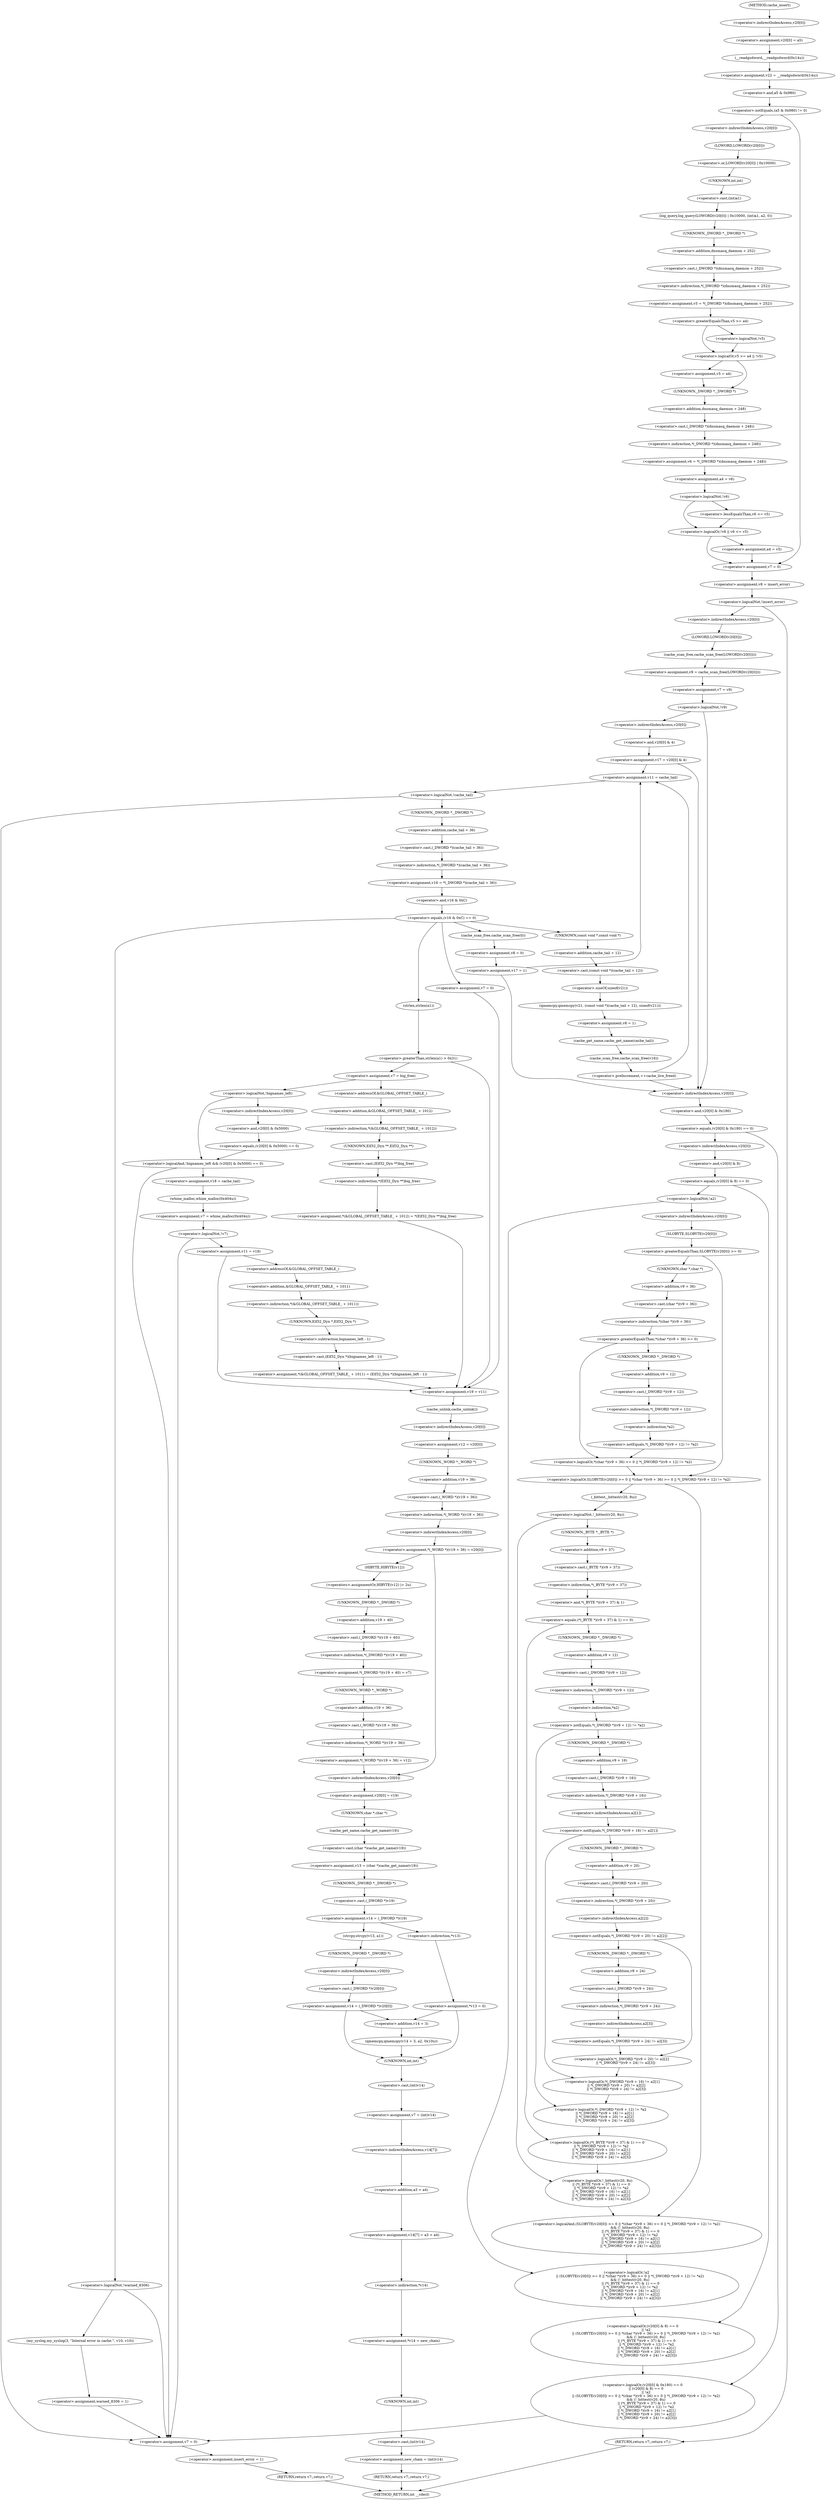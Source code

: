 digraph cache_insert {  
"1000142" [label = "(<operator>.assignment,v20[0] = a5)" ]
"1000143" [label = "(<operator>.indirectIndexAccess,v20[0])" ]
"1000147" [label = "(<operator>.assignment,v22 = __readgsdword(0x14u))" ]
"1000149" [label = "(__readgsdword,__readgsdword(0x14u))" ]
"1000152" [label = "(<operator>.notEquals,(a5 & 0x980) != 0)" ]
"1000153" [label = "(<operator>.and,a5 & 0x980)" ]
"1000158" [label = "(log_query,log_query(LOWORD(v20[0]) | 0x10000, (int)a1, a2, 0))" ]
"1000159" [label = "(<operator>.or,LOWORD(v20[0]) | 0x10000)" ]
"1000160" [label = "(LOWORD,LOWORD(v20[0]))" ]
"1000161" [label = "(<operator>.indirectIndexAccess,v20[0])" ]
"1000165" [label = "(<operator>.cast,(int)a1)" ]
"1000166" [label = "(UNKNOWN,int,int)" ]
"1000170" [label = "(<operator>.assignment,v5 = *(_DWORD *)(dnsmasq_daemon + 252))" ]
"1000172" [label = "(<operator>.indirection,*(_DWORD *)(dnsmasq_daemon + 252))" ]
"1000173" [label = "(<operator>.cast,(_DWORD *)(dnsmasq_daemon + 252))" ]
"1000174" [label = "(UNKNOWN,_DWORD *,_DWORD *)" ]
"1000175" [label = "(<operator>.addition,dnsmasq_daemon + 252)" ]
"1000179" [label = "(<operator>.logicalOr,v5 >= a4 || !v5)" ]
"1000180" [label = "(<operator>.greaterEqualsThan,v5 >= a4)" ]
"1000183" [label = "(<operator>.logicalNot,!v5)" ]
"1000185" [label = "(<operator>.assignment,v5 = a4)" ]
"1000188" [label = "(<operator>.assignment,v6 = *(_DWORD *)(dnsmasq_daemon + 248))" ]
"1000190" [label = "(<operator>.indirection,*(_DWORD *)(dnsmasq_daemon + 248))" ]
"1000191" [label = "(<operator>.cast,(_DWORD *)(dnsmasq_daemon + 248))" ]
"1000192" [label = "(UNKNOWN,_DWORD *,_DWORD *)" ]
"1000193" [label = "(<operator>.addition,dnsmasq_daemon + 248)" ]
"1000196" [label = "(<operator>.assignment,a4 = v6)" ]
"1000200" [label = "(<operator>.logicalOr,!v6 || v6 <= v5)" ]
"1000201" [label = "(<operator>.logicalNot,!v6)" ]
"1000203" [label = "(<operator>.lessEqualsThan,v6 <= v5)" ]
"1000206" [label = "(<operator>.assignment,a4 = v5)" ]
"1000209" [label = "(<operator>.assignment,v7 = 0)" ]
"1000212" [label = "(<operator>.assignment,v8 = insert_error)" ]
"1000216" [label = "(<operator>.logicalNot,!insert_error)" ]
"1000219" [label = "(<operator>.assignment,v9 = cache_scan_free(LOWORD(v20[0])))" ]
"1000221" [label = "(cache_scan_free,cache_scan_free(LOWORD(v20[0])))" ]
"1000222" [label = "(LOWORD,LOWORD(v20[0]))" ]
"1000223" [label = "(<operator>.indirectIndexAccess,v20[0])" ]
"1000226" [label = "(<operator>.assignment,v7 = v9)" ]
"1000230" [label = "(<operator>.logicalNot,!v9)" ]
"1000233" [label = "(<operator>.assignment,v17 = v20[0] & 4)" ]
"1000235" [label = "(<operator>.and,v20[0] & 4)" ]
"1000236" [label = "(<operator>.indirectIndexAccess,v20[0])" ]
"1000243" [label = "(<operator>.assignment,v11 = cache_tail)" ]
"1000247" [label = "(<operator>.logicalNot,!cache_tail)" ]
"1000250" [label = "(<operator>.assignment,v16 = *(_DWORD *)(cache_tail + 36))" ]
"1000252" [label = "(<operator>.indirection,*(_DWORD *)(cache_tail + 36))" ]
"1000253" [label = "(<operator>.cast,(_DWORD *)(cache_tail + 36))" ]
"1000254" [label = "(UNKNOWN,_DWORD *,_DWORD *)" ]
"1000255" [label = "(<operator>.addition,cache_tail + 36)" ]
"1000259" [label = "(<operator>.equals,(v16 & 0xC) == 0)" ]
"1000260" [label = "(<operator>.and,v16 & 0xC)" ]
"1000269" [label = "(<operator>.greaterThan,strlen(a1) > 0x31)" ]
"1000270" [label = "(strlen,strlen(a1))" ]
"1000274" [label = "(<operator>.assignment,v7 = big_free)" ]
"1000280" [label = "(<operator>.assignment,*(&GLOBAL_OFFSET_TABLE_ + 1012) = *(Elf32_Dyn **)big_free)" ]
"1000281" [label = "(<operator>.indirection,*(&GLOBAL_OFFSET_TABLE_ + 1012))" ]
"1000282" [label = "(<operator>.addition,&GLOBAL_OFFSET_TABLE_ + 1012)" ]
"1000283" [label = "(<operator>.addressOf,&GLOBAL_OFFSET_TABLE_)" ]
"1000286" [label = "(<operator>.indirection,*(Elf32_Dyn **)big_free)" ]
"1000287" [label = "(<operator>.cast,(Elf32_Dyn **)big_free)" ]
"1000288" [label = "(UNKNOWN,Elf32_Dyn **,Elf32_Dyn **)" ]
"1000293" [label = "(<operator>.logicalAnd,!bignames_left && (v20[0] & 0x5000) == 0)" ]
"1000294" [label = "(<operator>.logicalNot,!bignames_left)" ]
"1000296" [label = "(<operator>.equals,(v20[0] & 0x5000) == 0)" ]
"1000297" [label = "(<operator>.and,v20[0] & 0x5000)" ]
"1000298" [label = "(<operator>.indirectIndexAccess,v20[0])" ]
"1000304" [label = "(<operator>.assignment,v18 = cache_tail)" ]
"1000307" [label = "(<operator>.assignment,v7 = whine_malloc(0x404u))" ]
"1000309" [label = "(whine_malloc,whine_malloc(0x404u))" ]
"1000312" [label = "(<operator>.logicalNot,!v7)" ]
"1000315" [label = "(<operator>.assignment,v11 = v18)" ]
"1000320" [label = "(<operator>.assignment,*(&GLOBAL_OFFSET_TABLE_ + 1011) = (Elf32_Dyn *)(bignames_left - 1))" ]
"1000321" [label = "(<operator>.indirection,*(&GLOBAL_OFFSET_TABLE_ + 1011))" ]
"1000322" [label = "(<operator>.addition,&GLOBAL_OFFSET_TABLE_ + 1011)" ]
"1000323" [label = "(<operator>.addressOf,&GLOBAL_OFFSET_TABLE_)" ]
"1000326" [label = "(<operator>.cast,(Elf32_Dyn *)(bignames_left - 1))" ]
"1000327" [label = "(UNKNOWN,Elf32_Dyn *,Elf32_Dyn *)" ]
"1000328" [label = "(<operator>.subtraction,bignames_left - 1)" ]
"1000333" [label = "(<operator>.assignment,v7 = 0)" ]
"1000336" [label = "(<operator>.assignment,v19 = v11)" ]
"1000339" [label = "(cache_unlink,cache_unlink())" ]
"1000340" [label = "(<operator>.assignment,v12 = v20[0])" ]
"1000342" [label = "(<operator>.indirectIndexAccess,v20[0])" ]
"1000345" [label = "(<operator>.assignment,*(_WORD *)(v19 + 36) = v20[0])" ]
"1000346" [label = "(<operator>.indirection,*(_WORD *)(v19 + 36))" ]
"1000347" [label = "(<operator>.cast,(_WORD *)(v19 + 36))" ]
"1000348" [label = "(UNKNOWN,_WORD *,_WORD *)" ]
"1000349" [label = "(<operator>.addition,v19 + 36)" ]
"1000352" [label = "(<operator>.indirectIndexAccess,v20[0])" ]
"1000358" [label = "(<operators>.assignmentOr,HIBYTE(v12) |= 2u)" ]
"1000359" [label = "(HIBYTE,HIBYTE(v12))" ]
"1000362" [label = "(<operator>.assignment,*(_DWORD *)(v19 + 40) = v7)" ]
"1000363" [label = "(<operator>.indirection,*(_DWORD *)(v19 + 40))" ]
"1000364" [label = "(<operator>.cast,(_DWORD *)(v19 + 40))" ]
"1000365" [label = "(UNKNOWN,_DWORD *,_DWORD *)" ]
"1000366" [label = "(<operator>.addition,v19 + 40)" ]
"1000370" [label = "(<operator>.assignment,*(_WORD *)(v19 + 36) = v12)" ]
"1000371" [label = "(<operator>.indirection,*(_WORD *)(v19 + 36))" ]
"1000372" [label = "(<operator>.cast,(_WORD *)(v19 + 36))" ]
"1000373" [label = "(UNKNOWN,_WORD *,_WORD *)" ]
"1000374" [label = "(<operator>.addition,v19 + 36)" ]
"1000378" [label = "(<operator>.assignment,v20[0] = v19)" ]
"1000379" [label = "(<operator>.indirectIndexAccess,v20[0])" ]
"1000383" [label = "(<operator>.assignment,v13 = (char *)cache_get_name(v19))" ]
"1000385" [label = "(<operator>.cast,(char *)cache_get_name(v19))" ]
"1000386" [label = "(UNKNOWN,char *,char *)" ]
"1000387" [label = "(cache_get_name,cache_get_name(v19))" ]
"1000389" [label = "(<operator>.assignment,v14 = (_DWORD *)v19)" ]
"1000391" [label = "(<operator>.cast,(_DWORD *)v19)" ]
"1000392" [label = "(UNKNOWN,_DWORD *,_DWORD *)" ]
"1000397" [label = "(strcpy,strcpy(v13, a1))" ]
"1000400" [label = "(<operator>.assignment,v14 = (_DWORD *)v20[0])" ]
"1000402" [label = "(<operator>.cast,(_DWORD *)v20[0])" ]
"1000403" [label = "(UNKNOWN,_DWORD *,_DWORD *)" ]
"1000404" [label = "(<operator>.indirectIndexAccess,v20[0])" ]
"1000409" [label = "(<operator>.assignment,*v13 = 0)" ]
"1000410" [label = "(<operator>.indirection,*v13)" ]
"1000415" [label = "(qmemcpy,qmemcpy(v14 + 3, a2, 0x10u))" ]
"1000416" [label = "(<operator>.addition,v14 + 3)" ]
"1000421" [label = "(<operator>.assignment,v7 = (int)v14)" ]
"1000423" [label = "(<operator>.cast,(int)v14)" ]
"1000424" [label = "(UNKNOWN,int,int)" ]
"1000426" [label = "(<operator>.assignment,v14[7] = a3 + a4)" ]
"1000427" [label = "(<operator>.indirectIndexAccess,v14[7])" ]
"1000430" [label = "(<operator>.addition,a3 + a4)" ]
"1000433" [label = "(<operator>.assignment,*v14 = new_chain)" ]
"1000434" [label = "(<operator>.indirection,*v14)" ]
"1000437" [label = "(<operator>.assignment,new_chain = (int)v14)" ]
"1000439" [label = "(<operator>.cast,(int)v14)" ]
"1000440" [label = "(UNKNOWN,int,int)" ]
"1000442" [label = "(RETURN,return v7;,return v7;)" ]
"1000448" [label = "(<operator>.logicalNot,!warned_8306)" ]
"1000451" [label = "(my_syslog,my_syslog(3, \"Internal error in cache.\", v10, v10))" ]
"1000456" [label = "(<operator>.assignment,warned_8306 = 1)" ]
"1000463" [label = "(qmemcpy,qmemcpy(v21, (const void *)(cache_tail + 12), sizeof(v21)))" ]
"1000465" [label = "(<operator>.cast,(const void *)(cache_tail + 12))" ]
"1000466" [label = "(UNKNOWN,const void *,const void *)" ]
"1000467" [label = "(<operator>.addition,cache_tail + 12)" ]
"1000470" [label = "(<operator>.sizeOf,sizeof(v21))" ]
"1000472" [label = "(<operator>.assignment,v8 = 1)" ]
"1000475" [label = "(cache_get_name,cache_get_name(cache_tail))" ]
"1000477" [label = "(cache_scan_free,cache_scan_free(v16))" ]
"1000479" [label = "(<operator>.preIncrement,++cache_live_freed)" ]
"1000483" [label = "(cache_scan_free,cache_scan_free(0))" ]
"1000485" [label = "(<operator>.assignment,v8 = 0)" ]
"1000488" [label = "(<operator>.assignment,v17 = 1)" ]
"1000492" [label = "(<operator>.logicalOr,(v20[0] & 0x180) == 0\n      || (v20[0] & 8) == 0\n      || !a2\n      || (SLOBYTE(v20[0]) >= 0 || *(char *)(v9 + 36) >= 0 || *(_DWORD *)(v9 + 12) != *a2)\n      && (!_bittest(v20, 8u)\n       || (*(_BYTE *)(v9 + 37) & 1) == 0\n       || *(_DWORD *)(v9 + 12) != *a2\n       || *(_DWORD *)(v9 + 16) != a2[1]\n       || *(_DWORD *)(v9 + 20) != a2[2]\n       || *(_DWORD *)(v9 + 24) != a2[3]))" ]
"1000493" [label = "(<operator>.equals,(v20[0] & 0x180) == 0)" ]
"1000494" [label = "(<operator>.and,v20[0] & 0x180)" ]
"1000495" [label = "(<operator>.indirectIndexAccess,v20[0])" ]
"1000500" [label = "(<operator>.logicalOr,(v20[0] & 8) == 0\n      || !a2\n      || (SLOBYTE(v20[0]) >= 0 || *(char *)(v9 + 36) >= 0 || *(_DWORD *)(v9 + 12) != *a2)\n      && (!_bittest(v20, 8u)\n       || (*(_BYTE *)(v9 + 37) & 1) == 0\n       || *(_DWORD *)(v9 + 12) != *a2\n       || *(_DWORD *)(v9 + 16) != a2[1]\n       || *(_DWORD *)(v9 + 20) != a2[2]\n       || *(_DWORD *)(v9 + 24) != a2[3]))" ]
"1000501" [label = "(<operator>.equals,(v20[0] & 8) == 0)" ]
"1000502" [label = "(<operator>.and,v20[0] & 8)" ]
"1000503" [label = "(<operator>.indirectIndexAccess,v20[0])" ]
"1000508" [label = "(<operator>.logicalOr,!a2\n      || (SLOBYTE(v20[0]) >= 0 || *(char *)(v9 + 36) >= 0 || *(_DWORD *)(v9 + 12) != *a2)\n      && (!_bittest(v20, 8u)\n       || (*(_BYTE *)(v9 + 37) & 1) == 0\n       || *(_DWORD *)(v9 + 12) != *a2\n       || *(_DWORD *)(v9 + 16) != a2[1]\n       || *(_DWORD *)(v9 + 20) != a2[2]\n       || *(_DWORD *)(v9 + 24) != a2[3]))" ]
"1000509" [label = "(<operator>.logicalNot,!a2)" ]
"1000511" [label = "(<operator>.logicalAnd,(SLOBYTE(v20[0]) >= 0 || *(char *)(v9 + 36) >= 0 || *(_DWORD *)(v9 + 12) != *a2)\n      && (!_bittest(v20, 8u)\n       || (*(_BYTE *)(v9 + 37) & 1) == 0\n       || *(_DWORD *)(v9 + 12) != *a2\n       || *(_DWORD *)(v9 + 16) != a2[1]\n       || *(_DWORD *)(v9 + 20) != a2[2]\n       || *(_DWORD *)(v9 + 24) != a2[3]))" ]
"1000512" [label = "(<operator>.logicalOr,SLOBYTE(v20[0]) >= 0 || *(char *)(v9 + 36) >= 0 || *(_DWORD *)(v9 + 12) != *a2)" ]
"1000513" [label = "(<operator>.greaterEqualsThan,SLOBYTE(v20[0]) >= 0)" ]
"1000514" [label = "(SLOBYTE,SLOBYTE(v20[0]))" ]
"1000515" [label = "(<operator>.indirectIndexAccess,v20[0])" ]
"1000519" [label = "(<operator>.logicalOr,*(char *)(v9 + 36) >= 0 || *(_DWORD *)(v9 + 12) != *a2)" ]
"1000520" [label = "(<operator>.greaterEqualsThan,*(char *)(v9 + 36) >= 0)" ]
"1000521" [label = "(<operator>.indirection,*(char *)(v9 + 36))" ]
"1000522" [label = "(<operator>.cast,(char *)(v9 + 36))" ]
"1000523" [label = "(UNKNOWN,char *,char *)" ]
"1000524" [label = "(<operator>.addition,v9 + 36)" ]
"1000528" [label = "(<operator>.notEquals,*(_DWORD *)(v9 + 12) != *a2)" ]
"1000529" [label = "(<operator>.indirection,*(_DWORD *)(v9 + 12))" ]
"1000530" [label = "(<operator>.cast,(_DWORD *)(v9 + 12))" ]
"1000531" [label = "(UNKNOWN,_DWORD *,_DWORD *)" ]
"1000532" [label = "(<operator>.addition,v9 + 12)" ]
"1000535" [label = "(<operator>.indirection,*a2)" ]
"1000537" [label = "(<operator>.logicalOr,!_bittest(v20, 8u)\n       || (*(_BYTE *)(v9 + 37) & 1) == 0\n       || *(_DWORD *)(v9 + 12) != *a2\n       || *(_DWORD *)(v9 + 16) != a2[1]\n       || *(_DWORD *)(v9 + 20) != a2[2]\n       || *(_DWORD *)(v9 + 24) != a2[3])" ]
"1000538" [label = "(<operator>.logicalNot,!_bittest(v20, 8u))" ]
"1000539" [label = "(_bittest,_bittest(v20, 8u))" ]
"1000542" [label = "(<operator>.logicalOr,(*(_BYTE *)(v9 + 37) & 1) == 0\n       || *(_DWORD *)(v9 + 12) != *a2\n       || *(_DWORD *)(v9 + 16) != a2[1]\n       || *(_DWORD *)(v9 + 20) != a2[2]\n       || *(_DWORD *)(v9 + 24) != a2[3])" ]
"1000543" [label = "(<operator>.equals,(*(_BYTE *)(v9 + 37) & 1) == 0)" ]
"1000544" [label = "(<operator>.and,*(_BYTE *)(v9 + 37) & 1)" ]
"1000545" [label = "(<operator>.indirection,*(_BYTE *)(v9 + 37))" ]
"1000546" [label = "(<operator>.cast,(_BYTE *)(v9 + 37))" ]
"1000547" [label = "(UNKNOWN,_BYTE *,_BYTE *)" ]
"1000548" [label = "(<operator>.addition,v9 + 37)" ]
"1000553" [label = "(<operator>.logicalOr,*(_DWORD *)(v9 + 12) != *a2\n       || *(_DWORD *)(v9 + 16) != a2[1]\n       || *(_DWORD *)(v9 + 20) != a2[2]\n       || *(_DWORD *)(v9 + 24) != a2[3])" ]
"1000554" [label = "(<operator>.notEquals,*(_DWORD *)(v9 + 12) != *a2)" ]
"1000555" [label = "(<operator>.indirection,*(_DWORD *)(v9 + 12))" ]
"1000556" [label = "(<operator>.cast,(_DWORD *)(v9 + 12))" ]
"1000557" [label = "(UNKNOWN,_DWORD *,_DWORD *)" ]
"1000558" [label = "(<operator>.addition,v9 + 12)" ]
"1000561" [label = "(<operator>.indirection,*a2)" ]
"1000563" [label = "(<operator>.logicalOr,*(_DWORD *)(v9 + 16) != a2[1]\n       || *(_DWORD *)(v9 + 20) != a2[2]\n       || *(_DWORD *)(v9 + 24) != a2[3])" ]
"1000564" [label = "(<operator>.notEquals,*(_DWORD *)(v9 + 16) != a2[1])" ]
"1000565" [label = "(<operator>.indirection,*(_DWORD *)(v9 + 16))" ]
"1000566" [label = "(<operator>.cast,(_DWORD *)(v9 + 16))" ]
"1000567" [label = "(UNKNOWN,_DWORD *,_DWORD *)" ]
"1000568" [label = "(<operator>.addition,v9 + 16)" ]
"1000571" [label = "(<operator>.indirectIndexAccess,a2[1])" ]
"1000574" [label = "(<operator>.logicalOr,*(_DWORD *)(v9 + 20) != a2[2]\n       || *(_DWORD *)(v9 + 24) != a2[3])" ]
"1000575" [label = "(<operator>.notEquals,*(_DWORD *)(v9 + 20) != a2[2])" ]
"1000576" [label = "(<operator>.indirection,*(_DWORD *)(v9 + 20))" ]
"1000577" [label = "(<operator>.cast,(_DWORD *)(v9 + 20))" ]
"1000578" [label = "(UNKNOWN,_DWORD *,_DWORD *)" ]
"1000579" [label = "(<operator>.addition,v9 + 20)" ]
"1000582" [label = "(<operator>.indirectIndexAccess,a2[2])" ]
"1000585" [label = "(<operator>.notEquals,*(_DWORD *)(v9 + 24) != a2[3])" ]
"1000586" [label = "(<operator>.indirection,*(_DWORD *)(v9 + 24))" ]
"1000587" [label = "(<operator>.cast,(_DWORD *)(v9 + 24))" ]
"1000588" [label = "(UNKNOWN,_DWORD *,_DWORD *)" ]
"1000589" [label = "(<operator>.addition,v9 + 24)" ]
"1000592" [label = "(<operator>.indirectIndexAccess,a2[3])" ]
"1000597" [label = "(<operator>.assignment,v7 = 0)" ]
"1000600" [label = "(<operator>.assignment,insert_error = 1)" ]
"1000603" [label = "(RETURN,return v7;,return v7;)" ]
"1000605" [label = "(RETURN,return v7;,return v7;)" ]
"1000118" [label = "(METHOD,cache_insert)" ]
"1000607" [label = "(METHOD_RETURN,int __cdecl)" ]
  "1000142" -> "1000149" 
  "1000143" -> "1000142" 
  "1000147" -> "1000153" 
  "1000149" -> "1000147" 
  "1000152" -> "1000161" 
  "1000152" -> "1000209" 
  "1000153" -> "1000152" 
  "1000158" -> "1000174" 
  "1000159" -> "1000166" 
  "1000160" -> "1000159" 
  "1000161" -> "1000160" 
  "1000165" -> "1000158" 
  "1000166" -> "1000165" 
  "1000170" -> "1000180" 
  "1000172" -> "1000170" 
  "1000173" -> "1000172" 
  "1000174" -> "1000175" 
  "1000175" -> "1000173" 
  "1000179" -> "1000185" 
  "1000179" -> "1000192" 
  "1000180" -> "1000179" 
  "1000180" -> "1000183" 
  "1000183" -> "1000179" 
  "1000185" -> "1000192" 
  "1000188" -> "1000196" 
  "1000190" -> "1000188" 
  "1000191" -> "1000190" 
  "1000192" -> "1000193" 
  "1000193" -> "1000191" 
  "1000196" -> "1000201" 
  "1000200" -> "1000206" 
  "1000200" -> "1000209" 
  "1000201" -> "1000200" 
  "1000201" -> "1000203" 
  "1000203" -> "1000200" 
  "1000206" -> "1000209" 
  "1000209" -> "1000212" 
  "1000212" -> "1000216" 
  "1000216" -> "1000223" 
  "1000216" -> "1000605" 
  "1000219" -> "1000226" 
  "1000221" -> "1000219" 
  "1000222" -> "1000221" 
  "1000223" -> "1000222" 
  "1000226" -> "1000230" 
  "1000230" -> "1000236" 
  "1000230" -> "1000495" 
  "1000233" -> "1000243" 
  "1000233" -> "1000495" 
  "1000235" -> "1000233" 
  "1000236" -> "1000235" 
  "1000243" -> "1000247" 
  "1000247" -> "1000597" 
  "1000247" -> "1000254" 
  "1000250" -> "1000260" 
  "1000252" -> "1000250" 
  "1000253" -> "1000252" 
  "1000254" -> "1000255" 
  "1000255" -> "1000253" 
  "1000259" -> "1000270" 
  "1000259" -> "1000333" 
  "1000259" -> "1000448" 
  "1000259" -> "1000466" 
  "1000259" -> "1000483" 
  "1000260" -> "1000259" 
  "1000269" -> "1000274" 
  "1000269" -> "1000336" 
  "1000270" -> "1000269" 
  "1000274" -> "1000283" 
  "1000274" -> "1000294" 
  "1000280" -> "1000336" 
  "1000281" -> "1000288" 
  "1000282" -> "1000281" 
  "1000283" -> "1000282" 
  "1000286" -> "1000280" 
  "1000287" -> "1000286" 
  "1000288" -> "1000287" 
  "1000293" -> "1000597" 
  "1000293" -> "1000304" 
  "1000294" -> "1000293" 
  "1000294" -> "1000298" 
  "1000296" -> "1000293" 
  "1000297" -> "1000296" 
  "1000298" -> "1000297" 
  "1000304" -> "1000309" 
  "1000307" -> "1000312" 
  "1000309" -> "1000307" 
  "1000312" -> "1000597" 
  "1000312" -> "1000315" 
  "1000315" -> "1000323" 
  "1000315" -> "1000336" 
  "1000320" -> "1000336" 
  "1000321" -> "1000327" 
  "1000322" -> "1000321" 
  "1000323" -> "1000322" 
  "1000326" -> "1000320" 
  "1000327" -> "1000328" 
  "1000328" -> "1000326" 
  "1000333" -> "1000336" 
  "1000336" -> "1000339" 
  "1000339" -> "1000342" 
  "1000340" -> "1000348" 
  "1000342" -> "1000340" 
  "1000345" -> "1000359" 
  "1000345" -> "1000379" 
  "1000346" -> "1000352" 
  "1000347" -> "1000346" 
  "1000348" -> "1000349" 
  "1000349" -> "1000347" 
  "1000352" -> "1000345" 
  "1000358" -> "1000365" 
  "1000359" -> "1000358" 
  "1000362" -> "1000373" 
  "1000363" -> "1000362" 
  "1000364" -> "1000363" 
  "1000365" -> "1000366" 
  "1000366" -> "1000364" 
  "1000370" -> "1000379" 
  "1000371" -> "1000370" 
  "1000372" -> "1000371" 
  "1000373" -> "1000374" 
  "1000374" -> "1000372" 
  "1000378" -> "1000386" 
  "1000379" -> "1000378" 
  "1000383" -> "1000392" 
  "1000385" -> "1000383" 
  "1000386" -> "1000387" 
  "1000387" -> "1000385" 
  "1000389" -> "1000397" 
  "1000389" -> "1000410" 
  "1000391" -> "1000389" 
  "1000392" -> "1000391" 
  "1000397" -> "1000403" 
  "1000400" -> "1000416" 
  "1000400" -> "1000424" 
  "1000402" -> "1000400" 
  "1000403" -> "1000404" 
  "1000404" -> "1000402" 
  "1000409" -> "1000416" 
  "1000409" -> "1000424" 
  "1000410" -> "1000409" 
  "1000415" -> "1000424" 
  "1000416" -> "1000415" 
  "1000421" -> "1000427" 
  "1000423" -> "1000421" 
  "1000424" -> "1000423" 
  "1000426" -> "1000434" 
  "1000427" -> "1000430" 
  "1000430" -> "1000426" 
  "1000433" -> "1000440" 
  "1000434" -> "1000433" 
  "1000437" -> "1000442" 
  "1000439" -> "1000437" 
  "1000440" -> "1000439" 
  "1000442" -> "1000607" 
  "1000448" -> "1000451" 
  "1000448" -> "1000597" 
  "1000451" -> "1000456" 
  "1000456" -> "1000597" 
  "1000463" -> "1000472" 
  "1000465" -> "1000470" 
  "1000466" -> "1000467" 
  "1000467" -> "1000465" 
  "1000470" -> "1000463" 
  "1000472" -> "1000475" 
  "1000475" -> "1000477" 
  "1000477" -> "1000479" 
  "1000479" -> "1000243" 
  "1000479" -> "1000495" 
  "1000483" -> "1000485" 
  "1000485" -> "1000488" 
  "1000488" -> "1000243" 
  "1000488" -> "1000495" 
  "1000492" -> "1000597" 
  "1000492" -> "1000605" 
  "1000493" -> "1000492" 
  "1000493" -> "1000503" 
  "1000494" -> "1000493" 
  "1000495" -> "1000494" 
  "1000500" -> "1000492" 
  "1000501" -> "1000500" 
  "1000501" -> "1000509" 
  "1000502" -> "1000501" 
  "1000503" -> "1000502" 
  "1000508" -> "1000500" 
  "1000509" -> "1000508" 
  "1000509" -> "1000515" 
  "1000511" -> "1000508" 
  "1000512" -> "1000511" 
  "1000512" -> "1000539" 
  "1000513" -> "1000523" 
  "1000513" -> "1000512" 
  "1000514" -> "1000513" 
  "1000515" -> "1000514" 
  "1000519" -> "1000512" 
  "1000520" -> "1000531" 
  "1000520" -> "1000519" 
  "1000521" -> "1000520" 
  "1000522" -> "1000521" 
  "1000523" -> "1000524" 
  "1000524" -> "1000522" 
  "1000528" -> "1000519" 
  "1000529" -> "1000535" 
  "1000530" -> "1000529" 
  "1000531" -> "1000532" 
  "1000532" -> "1000530" 
  "1000535" -> "1000528" 
  "1000537" -> "1000511" 
  "1000538" -> "1000547" 
  "1000538" -> "1000537" 
  "1000539" -> "1000538" 
  "1000542" -> "1000537" 
  "1000543" -> "1000557" 
  "1000543" -> "1000542" 
  "1000544" -> "1000543" 
  "1000545" -> "1000544" 
  "1000546" -> "1000545" 
  "1000547" -> "1000548" 
  "1000548" -> "1000546" 
  "1000553" -> "1000542" 
  "1000554" -> "1000567" 
  "1000554" -> "1000553" 
  "1000555" -> "1000561" 
  "1000556" -> "1000555" 
  "1000557" -> "1000558" 
  "1000558" -> "1000556" 
  "1000561" -> "1000554" 
  "1000563" -> "1000553" 
  "1000564" -> "1000578" 
  "1000564" -> "1000563" 
  "1000565" -> "1000571" 
  "1000566" -> "1000565" 
  "1000567" -> "1000568" 
  "1000568" -> "1000566" 
  "1000571" -> "1000564" 
  "1000574" -> "1000563" 
  "1000575" -> "1000588" 
  "1000575" -> "1000574" 
  "1000576" -> "1000582" 
  "1000577" -> "1000576" 
  "1000578" -> "1000579" 
  "1000579" -> "1000577" 
  "1000582" -> "1000575" 
  "1000585" -> "1000574" 
  "1000586" -> "1000592" 
  "1000587" -> "1000586" 
  "1000588" -> "1000589" 
  "1000589" -> "1000587" 
  "1000592" -> "1000585" 
  "1000597" -> "1000600" 
  "1000600" -> "1000603" 
  "1000603" -> "1000607" 
  "1000605" -> "1000607" 
  "1000118" -> "1000143" 
}
